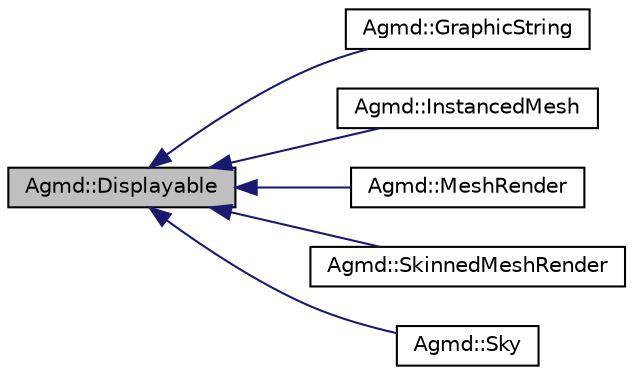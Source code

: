 digraph "Agmd::Displayable"
{
  edge [fontname="Helvetica",fontsize="10",labelfontname="Helvetica",labelfontsize="10"];
  node [fontname="Helvetica",fontsize="10",shape=record];
  rankdir="LR";
  Node1 [label="Agmd::Displayable",height=0.2,width=0.4,color="black", fillcolor="grey75", style="filled" fontcolor="black"];
  Node1 -> Node2 [dir="back",color="midnightblue",fontsize="10",style="solid",fontname="Helvetica"];
  Node2 [label="Agmd::GraphicString",height=0.2,width=0.4,color="black", fillcolor="white", style="filled",URL="$class_agmd_1_1_graphic_string.html"];
  Node1 -> Node3 [dir="back",color="midnightblue",fontsize="10",style="solid",fontname="Helvetica"];
  Node3 [label="Agmd::InstancedMesh",height=0.2,width=0.4,color="black", fillcolor="white", style="filled",URL="$class_agmd_1_1_instanced_mesh.html"];
  Node1 -> Node4 [dir="back",color="midnightblue",fontsize="10",style="solid",fontname="Helvetica"];
  Node4 [label="Agmd::MeshRender",height=0.2,width=0.4,color="black", fillcolor="white", style="filled",URL="$class_agmd_1_1_mesh_render.html"];
  Node1 -> Node5 [dir="back",color="midnightblue",fontsize="10",style="solid",fontname="Helvetica"];
  Node5 [label="Agmd::SkinnedMeshRender",height=0.2,width=0.4,color="black", fillcolor="white", style="filled",URL="$class_agmd_1_1_skinned_mesh_render.html"];
  Node1 -> Node6 [dir="back",color="midnightblue",fontsize="10",style="solid",fontname="Helvetica"];
  Node6 [label="Agmd::Sky",height=0.2,width=0.4,color="black", fillcolor="white", style="filled",URL="$class_agmd_1_1_sky.html"];
}
